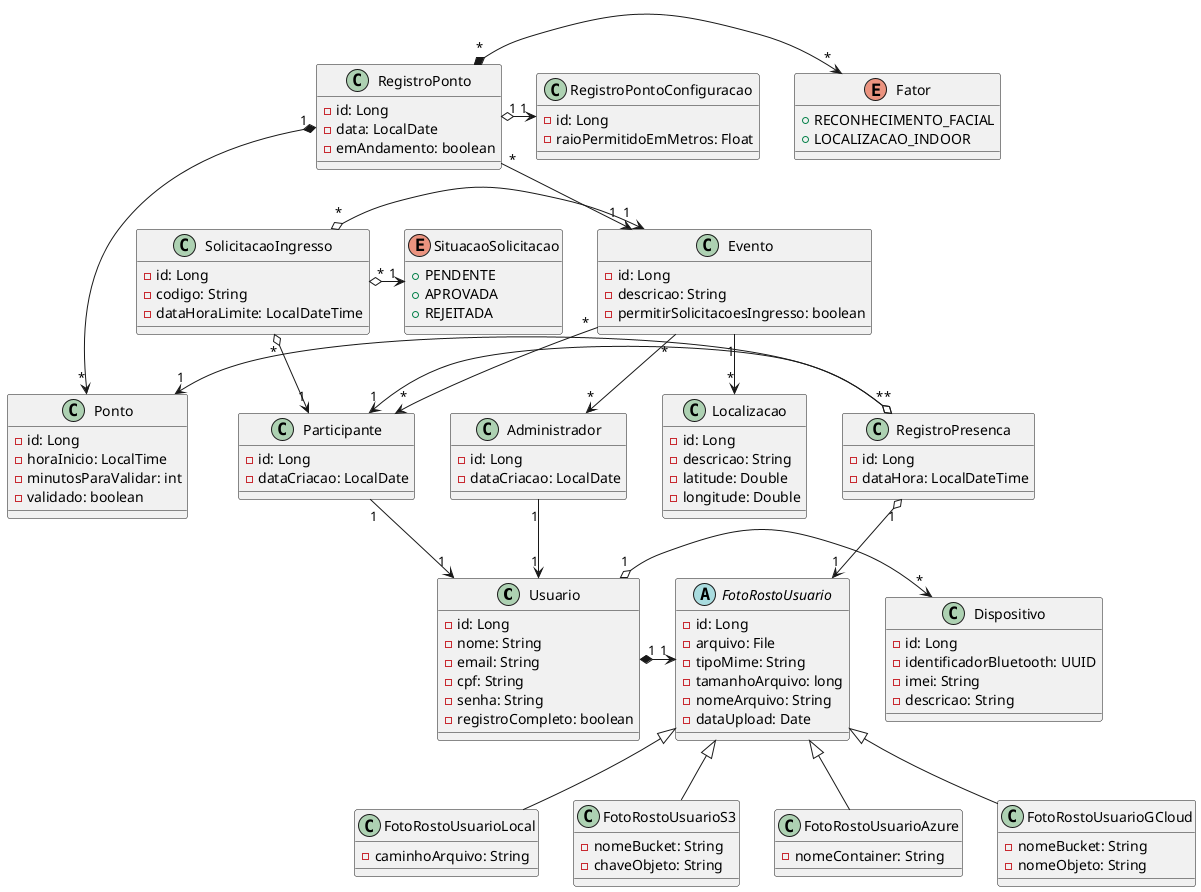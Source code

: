 @startuml
class Usuario {
    - id: Long
    - nome: String
    - email: String
    - cpf: String
    - senha: String
    - registroCompleto: boolean
}

class Administrador {
    - id: Long
    - dataCriacao: LocalDate
}

class Participante {
    - id: Long
    - dataCriacao: LocalDate
}

class Dispositivo {
    - id: Long
    - identificadorBluetooth: UUID
    - imei: String
    - descricao: String
}

abstract class FotoRostoUsuario {
    - id: Long
    - arquivo: File
    - tipoMime: String
    - tamanhoArquivo: long
    - nomeArquivo: String
    - dataUpload: Date
}

class FotoRostoUsuarioLocal {
    - caminhoArquivo: String
}

class FotoRostoUsuarioS3 {
    - nomeBucket: String
    - chaveObjeto: String
}

class FotoRostoUsuarioAzure {
    - nomeContainer: String
}

class FotoRostoUsuarioGCloud {
    - nomeBucket: String
    - nomeObjeto: String
}

class Evento {
    - id: Long
    - descricao: String
    - permitirSolicitacoesIngresso: boolean
}

class SolicitacaoIngresso {
    - id: Long
    - codigo: String
    - dataHoraLimite: LocalDateTime
}

enum SituacaoSolicitacao {
    + PENDENTE
    + APROVADA
    + REJEITADA
}

class Localizacao {
    - id: Long
    - descricao: String
    - latitude: Double
    - longitude: Double
}

class RegistroPonto {
    - id: Long
    - data: LocalDate
    - emAndamento: boolean
}

class Ponto {
    - id: Long
    - horaInicio: LocalTime
    - minutosParaValidar: int
    - validado: boolean
}

class RegistroPresenca {
    - id: Long
    - dataHora: LocalDateTime
}

class RegistroPontoConfiguracao {
    - id: Long
    - raioPermitidoEmMetros: Float
}

enum Fator {
    + RECONHECIMENTO_FACIAL
    + LOCALIZACAO_INDOOR
}

RegistroPonto "*" --> "1" Evento
RegistroPonto "1" o-> "1" RegistroPontoConfiguracao
RegistroPonto "1" *-> "*" Ponto
RegistroPonto "*" *-> "*" Fator

Evento "*" --> "*" Administrador
Evento "1" --> "*" Localizacao
Evento "*" --> "*" Participante

SolicitacaoIngresso "*" o-> "1" Evento
SolicitacaoIngresso "*" o-> "1" SituacaoSolicitacao
SolicitacaoIngresso "*" o-> "1" Participante

RegistroPresenca "*" o-> "1" Participante
RegistroPresenca "*" o-> "1" Ponto
RegistroPresenca "1" o-> "1" FotoRostoUsuario

Usuario "1" o-> "*" Dispositivo
Usuario "1" *-> "1" FotoRostoUsuario

Administrador "1" --> "1" Usuario

Participante "1" --> "1" Usuario

FotoRostoUsuario <|-- FotoRostoUsuarioLocal
FotoRostoUsuario <|-- FotoRostoUsuarioS3
FotoRostoUsuario <|-- FotoRostoUsuarioAzure
FotoRostoUsuario <|-- FotoRostoUsuarioGCloud

@enduml
